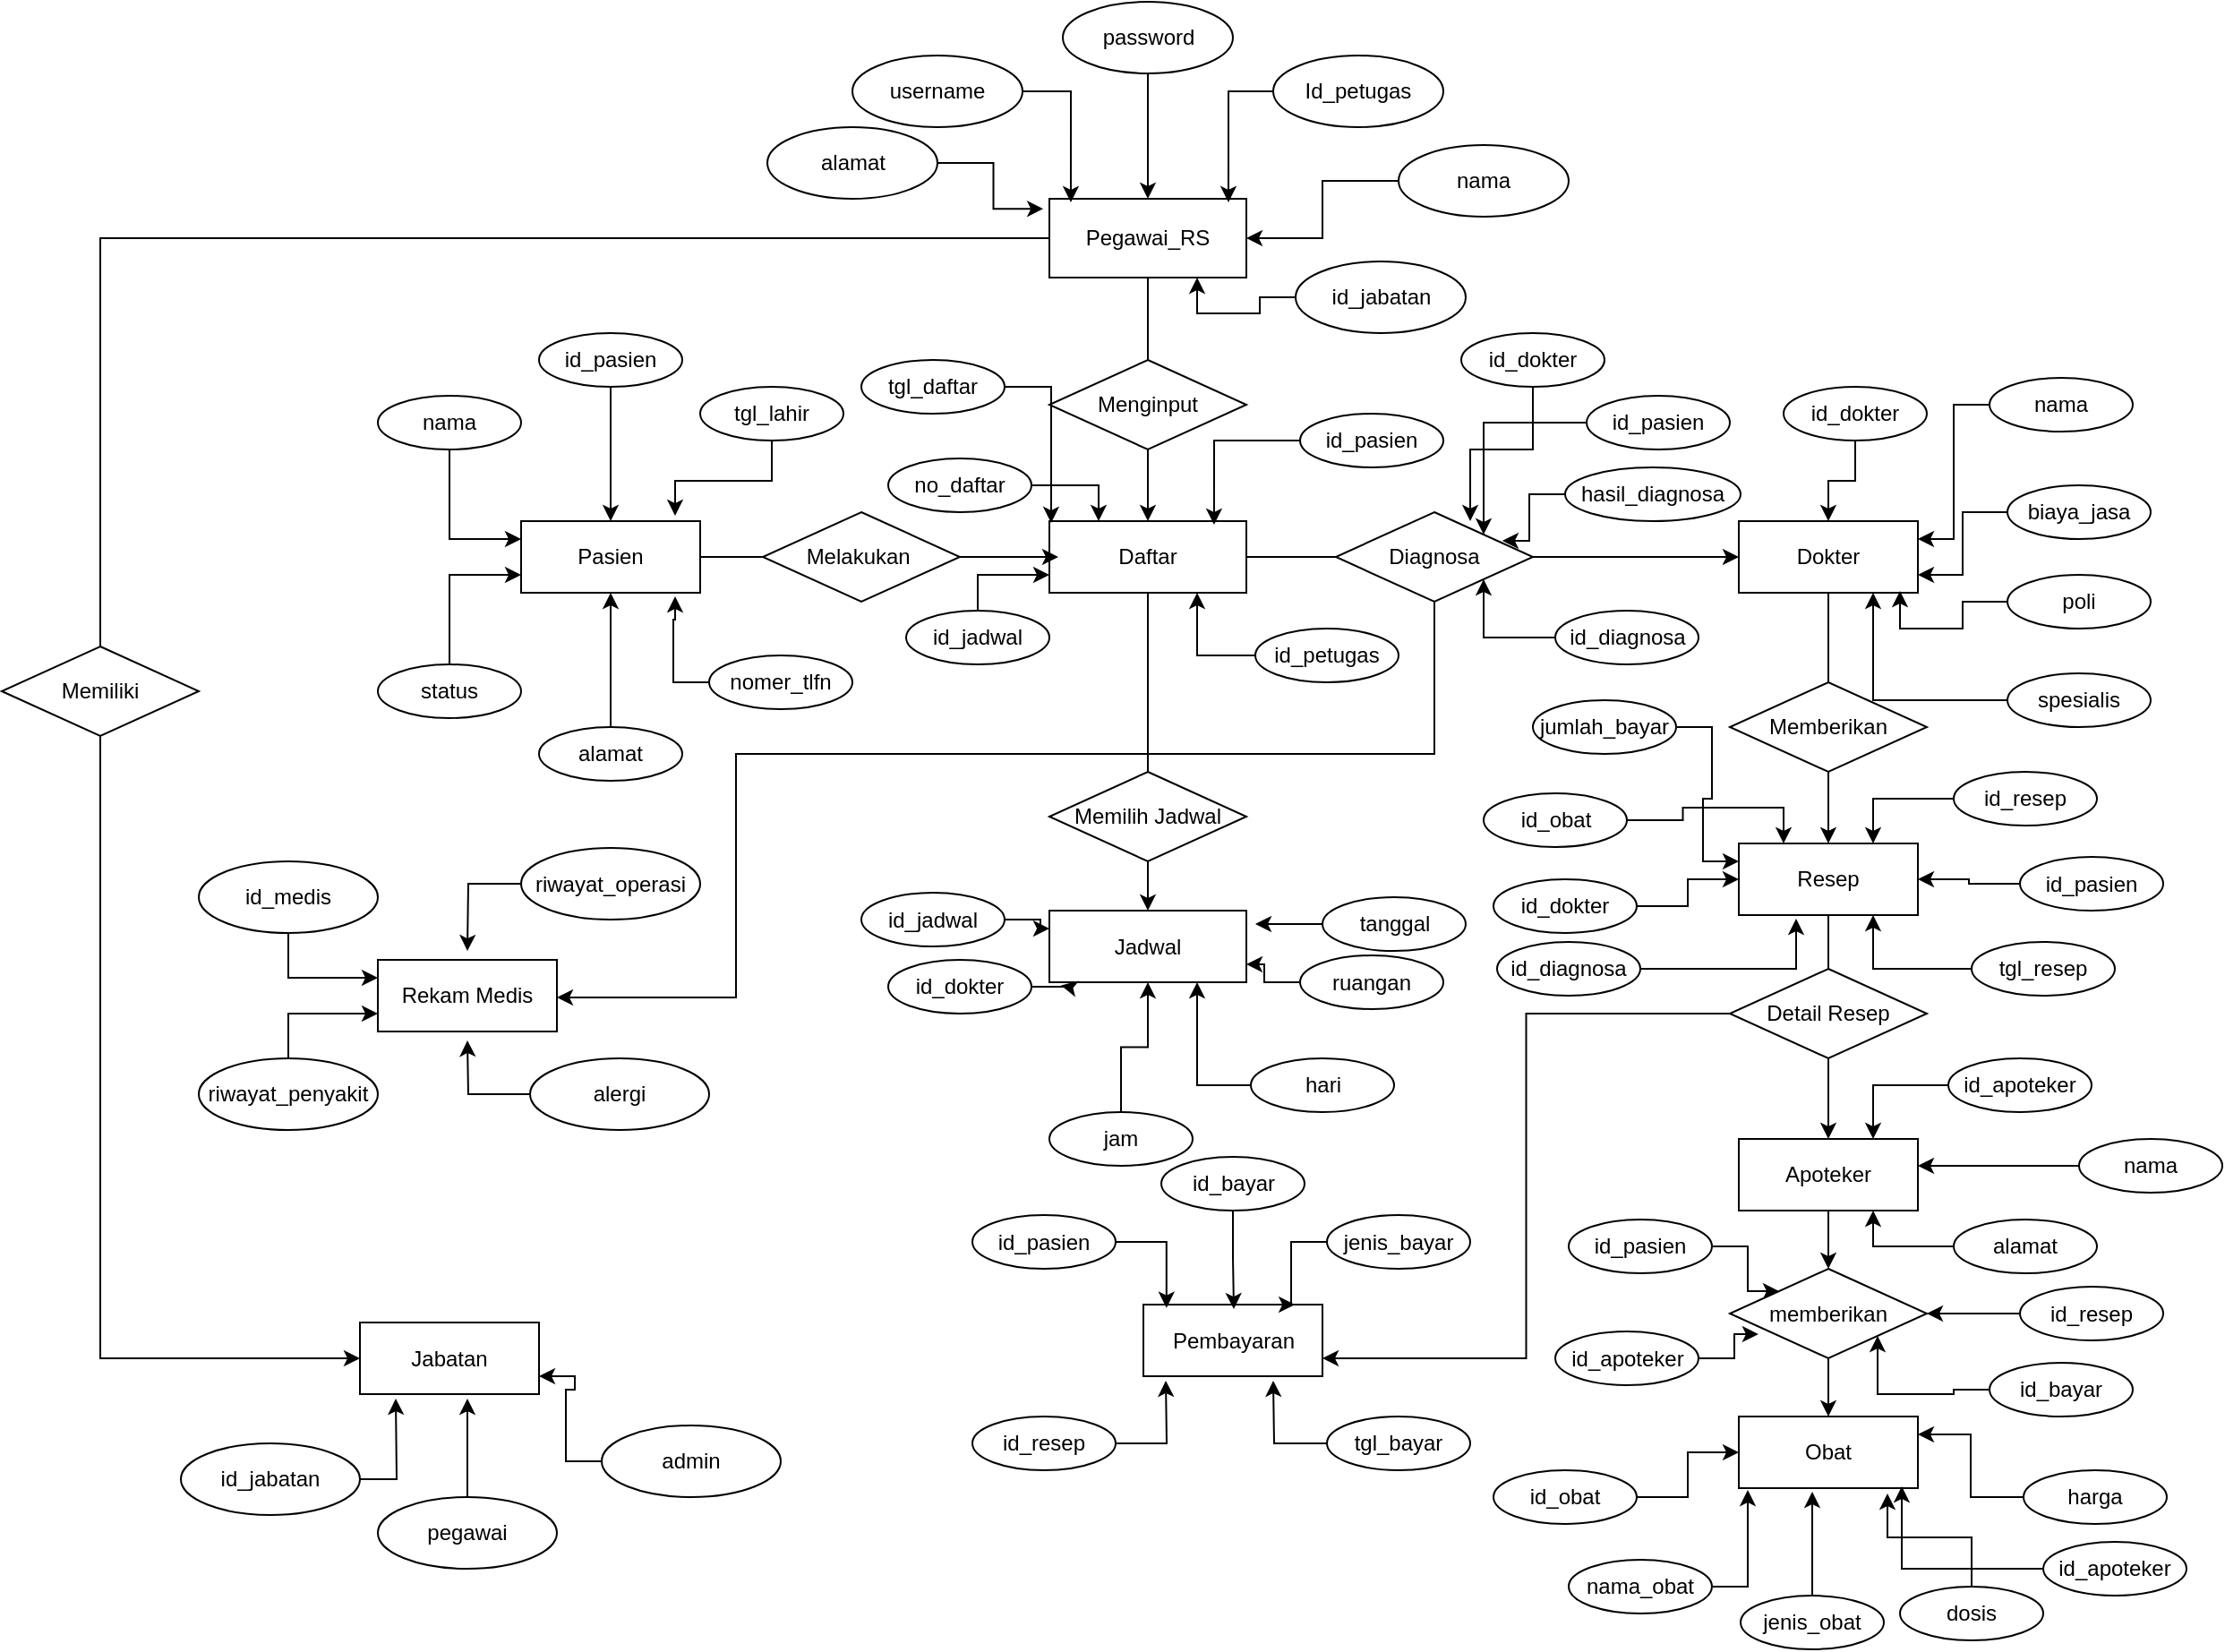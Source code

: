 <mxfile version="12.1.3" type="device" pages="1"><diagram id="77SEKwnat7YMh_kWhcQ_" name="Page-1"><mxGraphModel dx="1446" dy="417" grid="1" gridSize="10" guides="1" tooltips="1" connect="1" arrows="1" fold="1" page="1" pageScale="1" pageWidth="827" pageHeight="1169" math="0" shadow="0"><root><mxCell id="0"/><mxCell id="1" parent="0"/><mxCell id="o0dtCcAaZa8uvmBApKop-17" style="edgeStyle=orthogonalEdgeStyle;rounded=0;orthogonalLoop=1;jettySize=auto;html=1;" parent="1" source="o0dtCcAaZa8uvmBApKop-1" target="o0dtCcAaZa8uvmBApKop-11" edge="1"><mxGeometry relative="1" as="geometry"/></mxCell><mxCell id="o0dtCcAaZa8uvmBApKop-21" style="edgeStyle=orthogonalEdgeStyle;rounded=0;orthogonalLoop=1;jettySize=auto;html=1;" parent="1" source="o0dtCcAaZa8uvmBApKop-1" target="o0dtCcAaZa8uvmBApKop-19" edge="1"><mxGeometry relative="1" as="geometry"/></mxCell><mxCell id="o0dtCcAaZa8uvmBApKop-1" value="Daftar" style="rounded=0;whiteSpace=wrap;html=1;" parent="1" vertex="1"><mxGeometry x="325" y="390" width="110" height="40" as="geometry"/></mxCell><mxCell id="o0dtCcAaZa8uvmBApKop-10" style="edgeStyle=orthogonalEdgeStyle;rounded=0;orthogonalLoop=1;jettySize=auto;html=1;entryX=0.5;entryY=0;entryDx=0;entryDy=0;" parent="1" source="o0dtCcAaZa8uvmBApKop-2" target="o0dtCcAaZa8uvmBApKop-1" edge="1"><mxGeometry relative="1" as="geometry"/></mxCell><mxCell id="o0dtCcAaZa8uvmBApKop-2" value="Pegawai_RS" style="rounded=0;whiteSpace=wrap;html=1;" parent="1" vertex="1"><mxGeometry x="325" y="210" width="110" height="44" as="geometry"/></mxCell><mxCell id="o0dtCcAaZa8uvmBApKop-8" value="" style="edgeStyle=orthogonalEdgeStyle;rounded=0;orthogonalLoop=1;jettySize=auto;html=1;" parent="1" source="o0dtCcAaZa8uvmBApKop-3" edge="1"><mxGeometry relative="1" as="geometry"><mxPoint x="330" y="410" as="targetPoint"/></mxGeometry></mxCell><mxCell id="o0dtCcAaZa8uvmBApKop-3" value="Pasien" style="rounded=0;whiteSpace=wrap;html=1;" parent="1" vertex="1"><mxGeometry x="30" y="390" width="100" height="40" as="geometry"/></mxCell><mxCell id="o0dtCcAaZa8uvmBApKop-4" value="Melakukan&amp;nbsp;" style="rhombus;whiteSpace=wrap;html=1;" parent="1" vertex="1"><mxGeometry x="165" y="385" width="110" height="50" as="geometry"/></mxCell><mxCell id="o0dtCcAaZa8uvmBApKop-5" value="Menginput" style="rhombus;whiteSpace=wrap;html=1;" parent="1" vertex="1"><mxGeometry x="325" y="300" width="110" height="50" as="geometry"/></mxCell><mxCell id="o0dtCcAaZa8uvmBApKop-11" value="Jadwal&lt;span style=&quot;font-family: &amp;#34;helvetica&amp;#34; , &amp;#34;arial&amp;#34; , sans-serif ; font-size: 0px ; white-space: nowrap&quot;&gt;%3CmxGraphModel%3E%3Croot%3E%3CmxCell%20id%3D%220%22%2F%3E%3CmxCell%20id%3D%221%22%20parent%3D%220%22%2F%3E%3CmxCell%20id%3D%222%22%20value%3D%22%22%20style%3D%22rhombus%3BwhiteSpace%3Dwrap%3Bhtml%3D1%3B%22%20vertex%3D%221%22%20parent%3D%221%22%3E%3CmxGeometry%20x%3D%22165%22%20y%3D%22385%22%20width%3D%22110%22%20height%3D%2250%22%20as%3D%22geometry%22%2F%3E%3C%2FmxCell%3E%3C%2Froot%3E%3C%2FmxGraphModel%3E&lt;/span&gt;" style="rounded=0;whiteSpace=wrap;html=1;" parent="1" vertex="1"><mxGeometry x="325" y="607.5" width="110" height="40" as="geometry"/></mxCell><mxCell id="o0dtCcAaZa8uvmBApKop-13" value="Memilih Jadwal" style="rhombus;whiteSpace=wrap;html=1;" parent="1" vertex="1"><mxGeometry x="325" y="530" width="110" height="50" as="geometry"/></mxCell><mxCell id="o0dtCcAaZa8uvmBApKop-169" style="edgeStyle=orthogonalEdgeStyle;rounded=0;orthogonalLoop=1;jettySize=auto;html=1;" parent="1" source="o0dtCcAaZa8uvmBApKop-18" edge="1"><mxGeometry relative="1" as="geometry"><mxPoint x="50" y="656" as="targetPoint"/><Array as="points"><mxPoint x="540" y="520"/><mxPoint x="150" y="520"/></Array></mxGeometry></mxCell><mxCell id="o0dtCcAaZa8uvmBApKop-18" value="Diagnosa" style="rhombus;whiteSpace=wrap;html=1;" parent="1" vertex="1"><mxGeometry x="485" y="385" width="110" height="50" as="geometry"/></mxCell><mxCell id="o0dtCcAaZa8uvmBApKop-25" style="edgeStyle=orthogonalEdgeStyle;rounded=0;orthogonalLoop=1;jettySize=auto;html=1;entryX=0.5;entryY=0;entryDx=0;entryDy=0;" parent="1" source="o0dtCcAaZa8uvmBApKop-19" target="o0dtCcAaZa8uvmBApKop-23" edge="1"><mxGeometry relative="1" as="geometry"/></mxCell><mxCell id="o0dtCcAaZa8uvmBApKop-19" value="Dokter" style="rounded=0;whiteSpace=wrap;html=1;" parent="1" vertex="1"><mxGeometry x="710" y="390" width="100" height="40" as="geometry"/></mxCell><mxCell id="o0dtCcAaZa8uvmBApKop-28" style="edgeStyle=orthogonalEdgeStyle;rounded=0;orthogonalLoop=1;jettySize=auto;html=1;" parent="1" source="o0dtCcAaZa8uvmBApKop-23" target="o0dtCcAaZa8uvmBApKop-27" edge="1"><mxGeometry relative="1" as="geometry"/></mxCell><mxCell id="o0dtCcAaZa8uvmBApKop-23" value="Resep" style="rounded=0;whiteSpace=wrap;html=1;" parent="1" vertex="1"><mxGeometry x="710" y="570" width="100" height="40" as="geometry"/></mxCell><mxCell id="o0dtCcAaZa8uvmBApKop-24" value="Memberikan" style="rhombus;whiteSpace=wrap;html=1;" parent="1" vertex="1"><mxGeometry x="705" y="480" width="110" height="50" as="geometry"/></mxCell><mxCell id="o0dtCcAaZa8uvmBApKop-30" style="edgeStyle=orthogonalEdgeStyle;rounded=0;orthogonalLoop=1;jettySize=auto;html=1;entryX=1;entryY=0.75;entryDx=0;entryDy=0;" parent="1" source="o0dtCcAaZa8uvmBApKop-26" target="o0dtCcAaZa8uvmBApKop-29" edge="1"><mxGeometry relative="1" as="geometry"/></mxCell><mxCell id="o0dtCcAaZa8uvmBApKop-26" value="Detail Resep" style="rhombus;whiteSpace=wrap;html=1;" parent="1" vertex="1"><mxGeometry x="705" y="640" width="110" height="50" as="geometry"/></mxCell><mxCell id="o0dtCcAaZa8uvmBApKop-33" style="edgeStyle=orthogonalEdgeStyle;rounded=0;orthogonalLoop=1;jettySize=auto;html=1;" parent="1" source="o0dtCcAaZa8uvmBApKop-32" target="o0dtCcAaZa8uvmBApKop-31" edge="1"><mxGeometry relative="1" as="geometry"/></mxCell><mxCell id="o0dtCcAaZa8uvmBApKop-27" value="Apoteker" style="rounded=0;whiteSpace=wrap;html=1;" parent="1" vertex="1"><mxGeometry x="710" y="735" width="100" height="40" as="geometry"/></mxCell><mxCell id="o0dtCcAaZa8uvmBApKop-29" value="Pembayaran" style="rounded=0;whiteSpace=wrap;html=1;" parent="1" vertex="1"><mxGeometry x="377.5" y="827.5" width="100" height="40" as="geometry"/></mxCell><mxCell id="o0dtCcAaZa8uvmBApKop-31" value="Obat" style="rounded=0;whiteSpace=wrap;html=1;" parent="1" vertex="1"><mxGeometry x="710" y="890" width="100" height="40" as="geometry"/></mxCell><mxCell id="o0dtCcAaZa8uvmBApKop-43" style="edgeStyle=orthogonalEdgeStyle;rounded=0;orthogonalLoop=1;jettySize=auto;html=1;entryX=0.109;entryY=0.045;entryDx=0;entryDy=0;entryPerimeter=0;" parent="1" source="o0dtCcAaZa8uvmBApKop-34" target="o0dtCcAaZa8uvmBApKop-2" edge="1"><mxGeometry relative="1" as="geometry"/></mxCell><mxCell id="o0dtCcAaZa8uvmBApKop-34" value="username" style="ellipse;whiteSpace=wrap;html=1;" parent="1" vertex="1"><mxGeometry x="215" y="130" width="95" height="40" as="geometry"/></mxCell><mxCell id="o0dtCcAaZa8uvmBApKop-39" style="edgeStyle=orthogonalEdgeStyle;rounded=0;orthogonalLoop=1;jettySize=auto;html=1;" parent="1" source="o0dtCcAaZa8uvmBApKop-35" target="o0dtCcAaZa8uvmBApKop-2" edge="1"><mxGeometry relative="1" as="geometry"/></mxCell><mxCell id="o0dtCcAaZa8uvmBApKop-35" value="password" style="ellipse;whiteSpace=wrap;html=1;" parent="1" vertex="1"><mxGeometry x="332.5" y="100" width="95" height="40" as="geometry"/></mxCell><mxCell id="o0dtCcAaZa8uvmBApKop-41" style="edgeStyle=orthogonalEdgeStyle;rounded=0;orthogonalLoop=1;jettySize=auto;html=1;entryX=0.909;entryY=0.045;entryDx=0;entryDy=0;entryPerimeter=0;" parent="1" source="o0dtCcAaZa8uvmBApKop-36" target="o0dtCcAaZa8uvmBApKop-2" edge="1"><mxGeometry relative="1" as="geometry"/></mxCell><mxCell id="o0dtCcAaZa8uvmBApKop-36" value="Id_petugas" style="ellipse;whiteSpace=wrap;html=1;" parent="1" vertex="1"><mxGeometry x="450" y="130" width="95" height="40" as="geometry"/></mxCell><mxCell id="o0dtCcAaZa8uvmBApKop-42" style="edgeStyle=orthogonalEdgeStyle;rounded=0;orthogonalLoop=1;jettySize=auto;html=1;entryX=1;entryY=0.5;entryDx=0;entryDy=0;" parent="1" source="o0dtCcAaZa8uvmBApKop-37" target="o0dtCcAaZa8uvmBApKop-2" edge="1"><mxGeometry relative="1" as="geometry"/></mxCell><mxCell id="o0dtCcAaZa8uvmBApKop-37" value="nama&lt;span style=&quot;font-family: &amp;#34;helvetica&amp;#34; , &amp;#34;arial&amp;#34; , sans-serif ; font-size: 0px ; white-space: nowrap&quot;&gt;%3CmxGraphModel%3E%3Croot%3E%3CmxCell%20id%3D%220%22%2F%3E%3CmxCell%20id%3D%221%22%20parent%3D%220%22%2F%3E%3CmxCell%20id%3D%222%22%20value%3D%22%22%20style%3D%22ellipse%3BwhiteSpace%3Dwrap%3Bhtml%3D1%3B%22%20vertex%3D%221%22%20parent%3D%221%22%3E%3CmxGeometry%20x%3D%22215%22%20y%3D%22130%22%20width%3D%2295%22%20height%3D%2240%22%20as%3D%22geometry%22%2F%3E%3C%2FmxCell%3E%3C%2Froot%3E%3C%2FmxGraphModel%3E&lt;/span&gt;" style="ellipse;whiteSpace=wrap;html=1;" parent="1" vertex="1"><mxGeometry x="520" y="180" width="95" height="40" as="geometry"/></mxCell><mxCell id="o0dtCcAaZa8uvmBApKop-44" style="edgeStyle=orthogonalEdgeStyle;rounded=0;orthogonalLoop=1;jettySize=auto;html=1;entryX=-0.031;entryY=0.127;entryDx=0;entryDy=0;entryPerimeter=0;" parent="1" source="o0dtCcAaZa8uvmBApKop-38" target="o0dtCcAaZa8uvmBApKop-2" edge="1"><mxGeometry relative="1" as="geometry"/></mxCell><mxCell id="o0dtCcAaZa8uvmBApKop-38" value="alamat" style="ellipse;whiteSpace=wrap;html=1;" parent="1" vertex="1"><mxGeometry x="167.5" y="170" width="95" height="40" as="geometry"/></mxCell><mxCell id="o0dtCcAaZa8uvmBApKop-53" style="edgeStyle=orthogonalEdgeStyle;rounded=0;orthogonalLoop=1;jettySize=auto;html=1;entryX=0.009;entryY=0.025;entryDx=0;entryDy=0;entryPerimeter=0;" parent="1" source="o0dtCcAaZa8uvmBApKop-45" target="o0dtCcAaZa8uvmBApKop-1" edge="1"><mxGeometry relative="1" as="geometry"/></mxCell><mxCell id="o0dtCcAaZa8uvmBApKop-45" value="tgl_daftar" style="ellipse;whiteSpace=wrap;html=1;" parent="1" vertex="1"><mxGeometry x="220" y="300" width="80" height="30" as="geometry"/></mxCell><mxCell id="o0dtCcAaZa8uvmBApKop-54" style="edgeStyle=orthogonalEdgeStyle;rounded=0;orthogonalLoop=1;jettySize=auto;html=1;entryX=0.25;entryY=0;entryDx=0;entryDy=0;" parent="1" source="o0dtCcAaZa8uvmBApKop-47" target="o0dtCcAaZa8uvmBApKop-1" edge="1"><mxGeometry relative="1" as="geometry"/></mxCell><mxCell id="o0dtCcAaZa8uvmBApKop-47" value="no_daftar" style="ellipse;whiteSpace=wrap;html=1;" parent="1" vertex="1"><mxGeometry x="235" y="355" width="80" height="30" as="geometry"/></mxCell><mxCell id="o0dtCcAaZa8uvmBApKop-56" style="edgeStyle=orthogonalEdgeStyle;rounded=0;orthogonalLoop=1;jettySize=auto;html=1;entryX=0;entryY=0.75;entryDx=0;entryDy=0;" parent="1" source="o0dtCcAaZa8uvmBApKop-48" target="o0dtCcAaZa8uvmBApKop-1" edge="1"><mxGeometry relative="1" as="geometry"/></mxCell><mxCell id="o0dtCcAaZa8uvmBApKop-48" value="id_jadwal" style="ellipse;whiteSpace=wrap;html=1;" parent="1" vertex="1"><mxGeometry x="245" y="440" width="80" height="30" as="geometry"/></mxCell><mxCell id="o0dtCcAaZa8uvmBApKop-58" style="edgeStyle=orthogonalEdgeStyle;rounded=0;orthogonalLoop=1;jettySize=auto;html=1;entryX=0.75;entryY=1;entryDx=0;entryDy=0;" parent="1" source="o0dtCcAaZa8uvmBApKop-50" target="o0dtCcAaZa8uvmBApKop-1" edge="1"><mxGeometry relative="1" as="geometry"/></mxCell><mxCell id="o0dtCcAaZa8uvmBApKop-50" value="id_petugas" style="ellipse;whiteSpace=wrap;html=1;" parent="1" vertex="1"><mxGeometry x="440" y="450" width="80" height="30" as="geometry"/></mxCell><mxCell id="o0dtCcAaZa8uvmBApKop-59" style="edgeStyle=orthogonalEdgeStyle;rounded=0;orthogonalLoop=1;jettySize=auto;html=1;entryX=0.836;entryY=0.05;entryDx=0;entryDy=0;entryPerimeter=0;" parent="1" source="o0dtCcAaZa8uvmBApKop-51" target="o0dtCcAaZa8uvmBApKop-1" edge="1"><mxGeometry relative="1" as="geometry"/></mxCell><mxCell id="o0dtCcAaZa8uvmBApKop-51" value="id_pasien" style="ellipse;whiteSpace=wrap;html=1;" parent="1" vertex="1"><mxGeometry x="465" y="330" width="80" height="30" as="geometry"/></mxCell><mxCell id="o0dtCcAaZa8uvmBApKop-66" style="edgeStyle=orthogonalEdgeStyle;rounded=0;orthogonalLoop=1;jettySize=auto;html=1;entryX=0;entryY=0.25;entryDx=0;entryDy=0;" parent="1" source="o0dtCcAaZa8uvmBApKop-60" target="o0dtCcAaZa8uvmBApKop-3" edge="1"><mxGeometry relative="1" as="geometry"/></mxCell><mxCell id="o0dtCcAaZa8uvmBApKop-60" value="nama" style="ellipse;whiteSpace=wrap;html=1;" parent="1" vertex="1"><mxGeometry x="-50" y="320" width="80" height="30" as="geometry"/></mxCell><mxCell id="o0dtCcAaZa8uvmBApKop-68" style="edgeStyle=orthogonalEdgeStyle;rounded=0;orthogonalLoop=1;jettySize=auto;html=1;entryX=0.5;entryY=0;entryDx=0;entryDy=0;" parent="1" source="o0dtCcAaZa8uvmBApKop-61" target="o0dtCcAaZa8uvmBApKop-3" edge="1"><mxGeometry relative="1" as="geometry"/></mxCell><mxCell id="o0dtCcAaZa8uvmBApKop-61" value="id_pasien" style="ellipse;whiteSpace=wrap;html=1;" parent="1" vertex="1"><mxGeometry x="40" y="285" width="80" height="30" as="geometry"/></mxCell><mxCell id="o0dtCcAaZa8uvmBApKop-72" style="edgeStyle=orthogonalEdgeStyle;rounded=0;orthogonalLoop=1;jettySize=auto;html=1;entryX=0.86;entryY=-0.075;entryDx=0;entryDy=0;entryPerimeter=0;" parent="1" source="o0dtCcAaZa8uvmBApKop-62" target="o0dtCcAaZa8uvmBApKop-3" edge="1"><mxGeometry relative="1" as="geometry"/></mxCell><mxCell id="o0dtCcAaZa8uvmBApKop-62" value="tgl_lahir" style="ellipse;whiteSpace=wrap;html=1;" parent="1" vertex="1"><mxGeometry x="130" y="315" width="80" height="30" as="geometry"/></mxCell><mxCell id="o0dtCcAaZa8uvmBApKop-67" style="edgeStyle=orthogonalEdgeStyle;rounded=0;orthogonalLoop=1;jettySize=auto;html=1;entryX=0;entryY=0.75;entryDx=0;entryDy=0;" parent="1" source="o0dtCcAaZa8uvmBApKop-63" target="o0dtCcAaZa8uvmBApKop-3" edge="1"><mxGeometry relative="1" as="geometry"/></mxCell><mxCell id="o0dtCcAaZa8uvmBApKop-63" value="status" style="ellipse;whiteSpace=wrap;html=1;" parent="1" vertex="1"><mxGeometry x="-50" y="470" width="80" height="30" as="geometry"/></mxCell><mxCell id="o0dtCcAaZa8uvmBApKop-73" style="edgeStyle=orthogonalEdgeStyle;rounded=0;orthogonalLoop=1;jettySize=auto;html=1;entryX=0.5;entryY=1;entryDx=0;entryDy=0;" parent="1" source="o0dtCcAaZa8uvmBApKop-64" target="o0dtCcAaZa8uvmBApKop-3" edge="1"><mxGeometry relative="1" as="geometry"/></mxCell><mxCell id="o0dtCcAaZa8uvmBApKop-64" value="alamat" style="ellipse;whiteSpace=wrap;html=1;" parent="1" vertex="1"><mxGeometry x="40" y="505" width="80" height="30" as="geometry"/></mxCell><mxCell id="o0dtCcAaZa8uvmBApKop-70" style="edgeStyle=orthogonalEdgeStyle;rounded=0;orthogonalLoop=1;jettySize=auto;html=1;entryX=0.86;entryY=1.05;entryDx=0;entryDy=0;entryPerimeter=0;" parent="1" source="o0dtCcAaZa8uvmBApKop-65" target="o0dtCcAaZa8uvmBApKop-3" edge="1"><mxGeometry relative="1" as="geometry"/></mxCell><mxCell id="o0dtCcAaZa8uvmBApKop-65" value="nomer_tlfn" style="ellipse;whiteSpace=wrap;html=1;" parent="1" vertex="1"><mxGeometry x="135" y="465" width="80" height="30" as="geometry"/></mxCell><mxCell id="o0dtCcAaZa8uvmBApKop-32" value="memberikan" style="rhombus;whiteSpace=wrap;html=1;" parent="1" vertex="1"><mxGeometry x="705" y="807.5" width="110" height="50" as="geometry"/></mxCell><mxCell id="o0dtCcAaZa8uvmBApKop-76" style="edgeStyle=orthogonalEdgeStyle;rounded=0;orthogonalLoop=1;jettySize=auto;html=1;" parent="1" source="o0dtCcAaZa8uvmBApKop-27" target="o0dtCcAaZa8uvmBApKop-32" edge="1"><mxGeometry relative="1" as="geometry"><mxPoint x="760" y="775" as="sourcePoint"/><mxPoint x="760" y="890" as="targetPoint"/></mxGeometry></mxCell><mxCell id="o0dtCcAaZa8uvmBApKop-81" style="edgeStyle=orthogonalEdgeStyle;rounded=0;orthogonalLoop=1;jettySize=auto;html=1;entryX=0.682;entryY=0.1;entryDx=0;entryDy=0;entryPerimeter=0;" parent="1" source="o0dtCcAaZa8uvmBApKop-78" target="o0dtCcAaZa8uvmBApKop-18" edge="1"><mxGeometry relative="1" as="geometry"/></mxCell><mxCell id="o0dtCcAaZa8uvmBApKop-78" value="id_dokter" style="ellipse;whiteSpace=wrap;html=1;" parent="1" vertex="1"><mxGeometry x="555" y="285" width="80" height="30" as="geometry"/></mxCell><mxCell id="o0dtCcAaZa8uvmBApKop-82" style="edgeStyle=orthogonalEdgeStyle;rounded=0;orthogonalLoop=1;jettySize=auto;html=1;entryX=1;entryY=0;entryDx=0;entryDy=0;" parent="1" source="o0dtCcAaZa8uvmBApKop-79" target="o0dtCcAaZa8uvmBApKop-18" edge="1"><mxGeometry relative="1" as="geometry"/></mxCell><mxCell id="o0dtCcAaZa8uvmBApKop-79" value="id_pasien" style="ellipse;whiteSpace=wrap;html=1;" parent="1" vertex="1"><mxGeometry x="625" y="320" width="80" height="30" as="geometry"/></mxCell><mxCell id="o0dtCcAaZa8uvmBApKop-83" style="edgeStyle=orthogonalEdgeStyle;rounded=0;orthogonalLoop=1;jettySize=auto;html=1;entryX=0.845;entryY=0.32;entryDx=0;entryDy=0;entryPerimeter=0;" parent="1" source="o0dtCcAaZa8uvmBApKop-80" target="o0dtCcAaZa8uvmBApKop-18" edge="1"><mxGeometry relative="1" as="geometry"/></mxCell><mxCell id="o0dtCcAaZa8uvmBApKop-80" value="hasil_diagnosa" style="ellipse;whiteSpace=wrap;html=1;" parent="1" vertex="1"><mxGeometry x="613" y="360" width="98" height="30" as="geometry"/></mxCell><mxCell id="o0dtCcAaZa8uvmBApKop-89" style="edgeStyle=orthogonalEdgeStyle;rounded=0;orthogonalLoop=1;jettySize=auto;html=1;" parent="1" source="o0dtCcAaZa8uvmBApKop-84" target="o0dtCcAaZa8uvmBApKop-19" edge="1"><mxGeometry relative="1" as="geometry"/></mxCell><mxCell id="o0dtCcAaZa8uvmBApKop-84" value="id_dokter" style="ellipse;whiteSpace=wrap;html=1;" parent="1" vertex="1"><mxGeometry x="735" y="315" width="80" height="30" as="geometry"/></mxCell><mxCell id="o0dtCcAaZa8uvmBApKop-90" style="edgeStyle=orthogonalEdgeStyle;rounded=0;orthogonalLoop=1;jettySize=auto;html=1;entryX=1;entryY=0.25;entryDx=0;entryDy=0;" parent="1" source="o0dtCcAaZa8uvmBApKop-85" target="o0dtCcAaZa8uvmBApKop-19" edge="1"><mxGeometry relative="1" as="geometry"/></mxCell><mxCell id="o0dtCcAaZa8uvmBApKop-85" value="nama" style="ellipse;whiteSpace=wrap;html=1;" parent="1" vertex="1"><mxGeometry x="850" y="310" width="80" height="30" as="geometry"/></mxCell><mxCell id="o0dtCcAaZa8uvmBApKop-92" style="edgeStyle=orthogonalEdgeStyle;rounded=0;orthogonalLoop=1;jettySize=auto;html=1;entryX=0.9;entryY=0.975;entryDx=0;entryDy=0;entryPerimeter=0;" parent="1" source="o0dtCcAaZa8uvmBApKop-86" target="o0dtCcAaZa8uvmBApKop-19" edge="1"><mxGeometry relative="1" as="geometry"/></mxCell><mxCell id="o0dtCcAaZa8uvmBApKop-86" value="poli" style="ellipse;whiteSpace=wrap;html=1;" parent="1" vertex="1"><mxGeometry x="860" y="420" width="80" height="30" as="geometry"/></mxCell><mxCell id="o0dtCcAaZa8uvmBApKop-91" style="edgeStyle=orthogonalEdgeStyle;rounded=0;orthogonalLoop=1;jettySize=auto;html=1;entryX=1;entryY=0.75;entryDx=0;entryDy=0;" parent="1" source="o0dtCcAaZa8uvmBApKop-87" target="o0dtCcAaZa8uvmBApKop-19" edge="1"><mxGeometry relative="1" as="geometry"/></mxCell><mxCell id="o0dtCcAaZa8uvmBApKop-87" value="biaya_jasa" style="ellipse;whiteSpace=wrap;html=1;" parent="1" vertex="1"><mxGeometry x="860" y="370" width="80" height="30" as="geometry"/></mxCell><mxCell id="o0dtCcAaZa8uvmBApKop-95" style="edgeStyle=orthogonalEdgeStyle;rounded=0;orthogonalLoop=1;jettySize=auto;html=1;entryX=0.75;entryY=1;entryDx=0;entryDy=0;" parent="1" source="o0dtCcAaZa8uvmBApKop-88" target="o0dtCcAaZa8uvmBApKop-19" edge="1"><mxGeometry relative="1" as="geometry"/></mxCell><mxCell id="o0dtCcAaZa8uvmBApKop-88" value="spesialis" style="ellipse;whiteSpace=wrap;html=1;" parent="1" vertex="1"><mxGeometry x="860" y="475" width="80" height="30" as="geometry"/></mxCell><mxCell id="o0dtCcAaZa8uvmBApKop-102" style="edgeStyle=orthogonalEdgeStyle;rounded=0;orthogonalLoop=1;jettySize=auto;html=1;entryX=0.75;entryY=0;entryDx=0;entryDy=0;" parent="1" source="o0dtCcAaZa8uvmBApKop-96" target="o0dtCcAaZa8uvmBApKop-23" edge="1"><mxGeometry relative="1" as="geometry"/></mxCell><mxCell id="o0dtCcAaZa8uvmBApKop-96" value="id_resep" style="ellipse;whiteSpace=wrap;html=1;" parent="1" vertex="1"><mxGeometry x="830" y="530" width="80" height="30" as="geometry"/></mxCell><mxCell id="o0dtCcAaZa8uvmBApKop-100" style="edgeStyle=orthogonalEdgeStyle;rounded=0;orthogonalLoop=1;jettySize=auto;html=1;" parent="1" source="o0dtCcAaZa8uvmBApKop-97" target="o0dtCcAaZa8uvmBApKop-23" edge="1"><mxGeometry relative="1" as="geometry"/></mxCell><mxCell id="o0dtCcAaZa8uvmBApKop-97" value="id_pasien" style="ellipse;whiteSpace=wrap;html=1;" parent="1" vertex="1"><mxGeometry x="867" y="577.5" width="80" height="30" as="geometry"/></mxCell><mxCell id="o0dtCcAaZa8uvmBApKop-101" style="edgeStyle=orthogonalEdgeStyle;rounded=0;orthogonalLoop=1;jettySize=auto;html=1;entryX=0.75;entryY=1;entryDx=0;entryDy=0;" parent="1" source="o0dtCcAaZa8uvmBApKop-98" target="o0dtCcAaZa8uvmBApKop-23" edge="1"><mxGeometry relative="1" as="geometry"/></mxCell><mxCell id="o0dtCcAaZa8uvmBApKop-98" value="tgl_resep" style="ellipse;whiteSpace=wrap;html=1;" parent="1" vertex="1"><mxGeometry x="840" y="625" width="80" height="30" as="geometry"/></mxCell><mxCell id="o0dtCcAaZa8uvmBApKop-106" style="edgeStyle=orthogonalEdgeStyle;rounded=0;orthogonalLoop=1;jettySize=auto;html=1;entryX=0;entryY=0.25;entryDx=0;entryDy=0;" parent="1" source="o0dtCcAaZa8uvmBApKop-103" target="o0dtCcAaZa8uvmBApKop-23" edge="1"><mxGeometry relative="1" as="geometry"/></mxCell><mxCell id="o0dtCcAaZa8uvmBApKop-103" value="jumlah_bayar" style="ellipse;whiteSpace=wrap;html=1;" parent="1" vertex="1"><mxGeometry x="595" y="490" width="80" height="30" as="geometry"/></mxCell><mxCell id="o0dtCcAaZa8uvmBApKop-107" style="edgeStyle=orthogonalEdgeStyle;rounded=0;orthogonalLoop=1;jettySize=auto;html=1;entryX=0.25;entryY=0;entryDx=0;entryDy=0;" parent="1" source="o0dtCcAaZa8uvmBApKop-104" target="o0dtCcAaZa8uvmBApKop-23" edge="1"><mxGeometry relative="1" as="geometry"/></mxCell><mxCell id="o0dtCcAaZa8uvmBApKop-104" value="id_obat" style="ellipse;whiteSpace=wrap;html=1;" parent="1" vertex="1"><mxGeometry x="567.5" y="542" width="80" height="30" as="geometry"/></mxCell><mxCell id="o0dtCcAaZa8uvmBApKop-109" style="edgeStyle=orthogonalEdgeStyle;rounded=0;orthogonalLoop=1;jettySize=auto;html=1;entryX=0;entryY=0.5;entryDx=0;entryDy=0;" parent="1" source="o0dtCcAaZa8uvmBApKop-108" target="o0dtCcAaZa8uvmBApKop-23" edge="1"><mxGeometry relative="1" as="geometry"/></mxCell><mxCell id="o0dtCcAaZa8uvmBApKop-108" value="id_dokter" style="ellipse;whiteSpace=wrap;html=1;" parent="1" vertex="1"><mxGeometry x="573" y="590" width="80" height="30" as="geometry"/></mxCell><mxCell id="o0dtCcAaZa8uvmBApKop-114" style="edgeStyle=orthogonalEdgeStyle;rounded=0;orthogonalLoop=1;jettySize=auto;html=1;entryX=0.75;entryY=0;entryDx=0;entryDy=0;" parent="1" source="o0dtCcAaZa8uvmBApKop-110" target="o0dtCcAaZa8uvmBApKop-27" edge="1"><mxGeometry relative="1" as="geometry"/></mxCell><mxCell id="o0dtCcAaZa8uvmBApKop-110" value="id_apoteker" style="ellipse;whiteSpace=wrap;html=1;" parent="1" vertex="1"><mxGeometry x="827" y="690" width="80" height="30" as="geometry"/></mxCell><mxCell id="o0dtCcAaZa8uvmBApKop-115" style="edgeStyle=orthogonalEdgeStyle;rounded=0;orthogonalLoop=1;jettySize=auto;html=1;" parent="1" source="o0dtCcAaZa8uvmBApKop-111" edge="1"><mxGeometry relative="1" as="geometry"><mxPoint x="810" y="750" as="targetPoint"/></mxGeometry></mxCell><mxCell id="o0dtCcAaZa8uvmBApKop-111" value="nama" style="ellipse;whiteSpace=wrap;html=1;" parent="1" vertex="1"><mxGeometry x="900" y="735" width="80" height="30" as="geometry"/></mxCell><mxCell id="o0dtCcAaZa8uvmBApKop-116" style="edgeStyle=orthogonalEdgeStyle;rounded=0;orthogonalLoop=1;jettySize=auto;html=1;entryX=0.75;entryY=1;entryDx=0;entryDy=0;" parent="1" source="o0dtCcAaZa8uvmBApKop-112" target="o0dtCcAaZa8uvmBApKop-27" edge="1"><mxGeometry relative="1" as="geometry"/></mxCell><mxCell id="o0dtCcAaZa8uvmBApKop-112" value="alamat" style="ellipse;whiteSpace=wrap;html=1;" parent="1" vertex="1"><mxGeometry x="830" y="780" width="80" height="30" as="geometry"/></mxCell><mxCell id="o0dtCcAaZa8uvmBApKop-128" style="edgeStyle=orthogonalEdgeStyle;rounded=0;orthogonalLoop=1;jettySize=auto;html=1;entryX=0;entryY=0.5;entryDx=0;entryDy=0;" parent="1" source="o0dtCcAaZa8uvmBApKop-120" target="o0dtCcAaZa8uvmBApKop-31" edge="1"><mxGeometry relative="1" as="geometry"/></mxCell><mxCell id="o0dtCcAaZa8uvmBApKop-120" value="id_obat" style="ellipse;whiteSpace=wrap;html=1;" parent="1" vertex="1"><mxGeometry x="573" y="920" width="80" height="30" as="geometry"/></mxCell><mxCell id="o0dtCcAaZa8uvmBApKop-129" style="edgeStyle=orthogonalEdgeStyle;rounded=0;orthogonalLoop=1;jettySize=auto;html=1;entryX=0.05;entryY=1.025;entryDx=0;entryDy=0;entryPerimeter=0;" parent="1" source="o0dtCcAaZa8uvmBApKop-121" target="o0dtCcAaZa8uvmBApKop-31" edge="1"><mxGeometry relative="1" as="geometry"/></mxCell><mxCell id="o0dtCcAaZa8uvmBApKop-121" value="nama_obat" style="ellipse;whiteSpace=wrap;html=1;" parent="1" vertex="1"><mxGeometry x="615" y="970" width="80" height="30" as="geometry"/></mxCell><mxCell id="o0dtCcAaZa8uvmBApKop-130" style="edgeStyle=orthogonalEdgeStyle;rounded=0;orthogonalLoop=1;jettySize=auto;html=1;entryX=0.41;entryY=1.05;entryDx=0;entryDy=0;entryPerimeter=0;" parent="1" source="o0dtCcAaZa8uvmBApKop-123" target="o0dtCcAaZa8uvmBApKop-31" edge="1"><mxGeometry relative="1" as="geometry"/></mxCell><mxCell id="o0dtCcAaZa8uvmBApKop-123" value="jenis_obat" style="ellipse;whiteSpace=wrap;html=1;" parent="1" vertex="1"><mxGeometry x="711" y="990" width="80" height="30" as="geometry"/></mxCell><mxCell id="o0dtCcAaZa8uvmBApKop-131" style="edgeStyle=orthogonalEdgeStyle;rounded=0;orthogonalLoop=1;jettySize=auto;html=1;entryX=0.83;entryY=1.075;entryDx=0;entryDy=0;entryPerimeter=0;" parent="1" source="o0dtCcAaZa8uvmBApKop-124" target="o0dtCcAaZa8uvmBApKop-31" edge="1"><mxGeometry relative="1" as="geometry"/></mxCell><mxCell id="o0dtCcAaZa8uvmBApKop-124" value="dosis" style="ellipse;whiteSpace=wrap;html=1;" parent="1" vertex="1"><mxGeometry x="800" y="985" width="80" height="30" as="geometry"/></mxCell><mxCell id="o0dtCcAaZa8uvmBApKop-134" style="edgeStyle=orthogonalEdgeStyle;rounded=0;orthogonalLoop=1;jettySize=auto;html=1;entryX=1;entryY=0.25;entryDx=0;entryDy=0;" parent="1" source="o0dtCcAaZa8uvmBApKop-125" target="o0dtCcAaZa8uvmBApKop-31" edge="1"><mxGeometry relative="1" as="geometry"/></mxCell><mxCell id="o0dtCcAaZa8uvmBApKop-125" value="harga" style="ellipse;whiteSpace=wrap;html=1;" parent="1" vertex="1"><mxGeometry x="869" y="920" width="80" height="30" as="geometry"/></mxCell><mxCell id="o0dtCcAaZa8uvmBApKop-127" style="edgeStyle=orthogonalEdgeStyle;rounded=0;orthogonalLoop=1;jettySize=auto;html=1;entryX=0.145;entryY=0.73;entryDx=0;entryDy=0;entryPerimeter=0;" parent="1" source="o0dtCcAaZa8uvmBApKop-126" target="o0dtCcAaZa8uvmBApKop-32" edge="1"><mxGeometry relative="1" as="geometry"/></mxCell><mxCell id="o0dtCcAaZa8uvmBApKop-126" value="id_apoteker" style="ellipse;whiteSpace=wrap;html=1;" parent="1" vertex="1"><mxGeometry x="607.5" y="842.5" width="80" height="30" as="geometry"/></mxCell><mxCell id="o0dtCcAaZa8uvmBApKop-136" value="" style="edgeStyle=orthogonalEdgeStyle;rounded=0;orthogonalLoop=1;jettySize=auto;html=1;" parent="1" source="o0dtCcAaZa8uvmBApKop-135" target="o0dtCcAaZa8uvmBApKop-32" edge="1"><mxGeometry relative="1" as="geometry"/></mxCell><mxCell id="o0dtCcAaZa8uvmBApKop-135" value="id_resep" style="ellipse;whiteSpace=wrap;html=1;" parent="1" vertex="1"><mxGeometry x="867" y="817.5" width="80" height="30" as="geometry"/></mxCell><mxCell id="o0dtCcAaZa8uvmBApKop-139" style="edgeStyle=orthogonalEdgeStyle;rounded=0;orthogonalLoop=1;jettySize=auto;html=1;entryX=0;entryY=0;entryDx=0;entryDy=0;" parent="1" source="o0dtCcAaZa8uvmBApKop-138" target="o0dtCcAaZa8uvmBApKop-32" edge="1"><mxGeometry relative="1" as="geometry"/></mxCell><mxCell id="o0dtCcAaZa8uvmBApKop-138" value="id_pasien" style="ellipse;whiteSpace=wrap;html=1;" parent="1" vertex="1"><mxGeometry x="615" y="780" width="80" height="30" as="geometry"/></mxCell><mxCell id="o0dtCcAaZa8uvmBApKop-141" style="edgeStyle=orthogonalEdgeStyle;rounded=0;orthogonalLoop=1;jettySize=auto;html=1;entryX=1;entryY=1;entryDx=0;entryDy=0;" parent="1" source="o0dtCcAaZa8uvmBApKop-140" target="o0dtCcAaZa8uvmBApKop-32" edge="1"><mxGeometry relative="1" as="geometry"/></mxCell><mxCell id="o0dtCcAaZa8uvmBApKop-140" value="id_bayar" style="ellipse;whiteSpace=wrap;html=1;" parent="1" vertex="1"><mxGeometry x="850" y="860" width="80" height="30" as="geometry"/></mxCell><mxCell id="o0dtCcAaZa8uvmBApKop-149" style="edgeStyle=orthogonalEdgeStyle;rounded=0;orthogonalLoop=1;jettySize=auto;html=1;entryX=0.129;entryY=0.046;entryDx=0;entryDy=0;entryPerimeter=0;" parent="1" source="o0dtCcAaZa8uvmBApKop-143" target="o0dtCcAaZa8uvmBApKop-29" edge="1"><mxGeometry relative="1" as="geometry"/></mxCell><mxCell id="o0dtCcAaZa8uvmBApKop-143" value="id_pasien" style="ellipse;whiteSpace=wrap;html=1;" parent="1" vertex="1"><mxGeometry x="282" y="777.5" width="80" height="30" as="geometry"/></mxCell><mxCell id="o0dtCcAaZa8uvmBApKop-150" style="edgeStyle=orthogonalEdgeStyle;rounded=0;orthogonalLoop=1;jettySize=auto;html=1;entryX=0.505;entryY=0.063;entryDx=0;entryDy=0;entryPerimeter=0;" parent="1" source="o0dtCcAaZa8uvmBApKop-144" target="o0dtCcAaZa8uvmBApKop-29" edge="1"><mxGeometry relative="1" as="geometry"/></mxCell><mxCell id="o0dtCcAaZa8uvmBApKop-144" value="id_bayar" style="ellipse;whiteSpace=wrap;html=1;" parent="1" vertex="1"><mxGeometry x="387.5" y="745" width="80" height="30" as="geometry"/></mxCell><mxCell id="o0dtCcAaZa8uvmBApKop-151" style="edgeStyle=orthogonalEdgeStyle;rounded=0;orthogonalLoop=1;jettySize=auto;html=1;entryX=0.846;entryY=0.017;entryDx=0;entryDy=0;entryPerimeter=0;" parent="1" source="o0dtCcAaZa8uvmBApKop-145" target="o0dtCcAaZa8uvmBApKop-29" edge="1"><mxGeometry relative="1" as="geometry"/></mxCell><mxCell id="o0dtCcAaZa8uvmBApKop-145" value="jenis_bayar" style="ellipse;whiteSpace=wrap;html=1;" parent="1" vertex="1"><mxGeometry x="480" y="777.5" width="80" height="30" as="geometry"/></mxCell><mxCell id="o0dtCcAaZa8uvmBApKop-152" style="edgeStyle=orthogonalEdgeStyle;rounded=0;orthogonalLoop=1;jettySize=auto;html=1;" parent="1" source="o0dtCcAaZa8uvmBApKop-146" edge="1"><mxGeometry relative="1" as="geometry"><mxPoint x="390" y="870" as="targetPoint"/></mxGeometry></mxCell><mxCell id="o0dtCcAaZa8uvmBApKop-146" value="id_resep" style="ellipse;whiteSpace=wrap;html=1;" parent="1" vertex="1"><mxGeometry x="282" y="890" width="80" height="30" as="geometry"/></mxCell><mxCell id="o0dtCcAaZa8uvmBApKop-154" style="edgeStyle=orthogonalEdgeStyle;rounded=0;orthogonalLoop=1;jettySize=auto;html=1;" parent="1" source="o0dtCcAaZa8uvmBApKop-148" edge="1"><mxGeometry relative="1" as="geometry"><mxPoint x="450" y="870" as="targetPoint"/></mxGeometry></mxCell><mxCell id="o0dtCcAaZa8uvmBApKop-148" value="tgl_bayar" style="ellipse;whiteSpace=wrap;html=1;" parent="1" vertex="1"><mxGeometry x="480" y="890" width="80" height="30" as="geometry"/></mxCell><mxCell id="o0dtCcAaZa8uvmBApKop-168" style="edgeStyle=orthogonalEdgeStyle;rounded=0;orthogonalLoop=1;jettySize=auto;html=1;entryX=0;entryY=0.25;entryDx=0;entryDy=0;" parent="1" source="o0dtCcAaZa8uvmBApKop-156" target="o0dtCcAaZa8uvmBApKop-11" edge="1"><mxGeometry relative="1" as="geometry"/></mxCell><mxCell id="o0dtCcAaZa8uvmBApKop-156" value="id_jadwal" style="ellipse;whiteSpace=wrap;html=1;" parent="1" vertex="1"><mxGeometry x="220" y="597.5" width="80" height="30" as="geometry"/></mxCell><mxCell id="o0dtCcAaZa8uvmBApKop-167" style="edgeStyle=orthogonalEdgeStyle;rounded=0;orthogonalLoop=1;jettySize=auto;html=1;entryX=0.059;entryY=1.043;entryDx=0;entryDy=0;entryPerimeter=0;" parent="1" source="o0dtCcAaZa8uvmBApKop-157" target="o0dtCcAaZa8uvmBApKop-11" edge="1"><mxGeometry relative="1" as="geometry"/></mxCell><mxCell id="o0dtCcAaZa8uvmBApKop-157" value="id_dokter" style="ellipse;whiteSpace=wrap;html=1;" parent="1" vertex="1"><mxGeometry x="235" y="635" width="80" height="30" as="geometry"/></mxCell><mxCell id="o0dtCcAaZa8uvmBApKop-166" style="edgeStyle=orthogonalEdgeStyle;rounded=0;orthogonalLoop=1;jettySize=auto;html=1;" parent="1" source="o0dtCcAaZa8uvmBApKop-158" target="o0dtCcAaZa8uvmBApKop-11" edge="1"><mxGeometry relative="1" as="geometry"/></mxCell><mxCell id="o0dtCcAaZa8uvmBApKop-158" value="jam" style="ellipse;whiteSpace=wrap;html=1;" parent="1" vertex="1"><mxGeometry x="325" y="720" width="80" height="30" as="geometry"/></mxCell><mxCell id="o0dtCcAaZa8uvmBApKop-165" style="edgeStyle=orthogonalEdgeStyle;rounded=0;orthogonalLoop=1;jettySize=auto;html=1;entryX=0.75;entryY=1;entryDx=0;entryDy=0;" parent="1" source="o0dtCcAaZa8uvmBApKop-159" target="o0dtCcAaZa8uvmBApKop-11" edge="1"><mxGeometry relative="1" as="geometry"/></mxCell><mxCell id="o0dtCcAaZa8uvmBApKop-159" value="hari" style="ellipse;whiteSpace=wrap;html=1;" parent="1" vertex="1"><mxGeometry x="437.5" y="690" width="80" height="30" as="geometry"/></mxCell><mxCell id="o0dtCcAaZa8uvmBApKop-164" style="edgeStyle=orthogonalEdgeStyle;rounded=0;orthogonalLoop=1;jettySize=auto;html=1;entryX=1;entryY=0.75;entryDx=0;entryDy=0;" parent="1" source="o0dtCcAaZa8uvmBApKop-161" target="o0dtCcAaZa8uvmBApKop-11" edge="1"><mxGeometry relative="1" as="geometry"/></mxCell><mxCell id="o0dtCcAaZa8uvmBApKop-161" value="ruangan" style="ellipse;whiteSpace=wrap;html=1;" parent="1" vertex="1"><mxGeometry x="465" y="632.5" width="80" height="30" as="geometry"/></mxCell><mxCell id="o0dtCcAaZa8uvmBApKop-163" style="edgeStyle=orthogonalEdgeStyle;rounded=0;orthogonalLoop=1;jettySize=auto;html=1;" parent="1" source="o0dtCcAaZa8uvmBApKop-162" edge="1"><mxGeometry relative="1" as="geometry"><mxPoint x="440" y="615" as="targetPoint"/></mxGeometry></mxCell><mxCell id="o0dtCcAaZa8uvmBApKop-162" value="tanggal" style="ellipse;whiteSpace=wrap;html=1;" parent="1" vertex="1"><mxGeometry x="477.5" y="600" width="80" height="30" as="geometry"/></mxCell><mxCell id="o0dtCcAaZa8uvmBApKop-170" value="Rekam Medis" style="rounded=0;whiteSpace=wrap;html=1;" parent="1" vertex="1"><mxGeometry x="-50" y="635" width="100" height="40" as="geometry"/></mxCell><mxCell id="o0dtCcAaZa8uvmBApKop-175" style="edgeStyle=orthogonalEdgeStyle;rounded=0;orthogonalLoop=1;jettySize=auto;html=1;entryX=0;entryY=0.25;entryDx=0;entryDy=0;" parent="1" source="o0dtCcAaZa8uvmBApKop-171" target="o0dtCcAaZa8uvmBApKop-170" edge="1"><mxGeometry relative="1" as="geometry"/></mxCell><mxCell id="o0dtCcAaZa8uvmBApKop-171" value="id_medis" style="ellipse;whiteSpace=wrap;html=1;" parent="1" vertex="1"><mxGeometry x="-150" y="580" width="100" height="40" as="geometry"/></mxCell><mxCell id="o0dtCcAaZa8uvmBApKop-176" style="edgeStyle=orthogonalEdgeStyle;rounded=0;orthogonalLoop=1;jettySize=auto;html=1;entryX=0;entryY=0.75;entryDx=0;entryDy=0;" parent="1" source="o0dtCcAaZa8uvmBApKop-172" target="o0dtCcAaZa8uvmBApKop-170" edge="1"><mxGeometry relative="1" as="geometry"/></mxCell><mxCell id="o0dtCcAaZa8uvmBApKop-172" value="riwayat_penyakit" style="ellipse;whiteSpace=wrap;html=1;" parent="1" vertex="1"><mxGeometry x="-150" y="690" width="100" height="40" as="geometry"/></mxCell><mxCell id="o0dtCcAaZa8uvmBApKop-177" style="edgeStyle=orthogonalEdgeStyle;rounded=0;orthogonalLoop=1;jettySize=auto;html=1;" parent="1" source="o0dtCcAaZa8uvmBApKop-173" edge="1"><mxGeometry relative="1" as="geometry"><mxPoint y="680" as="targetPoint"/></mxGeometry></mxCell><mxCell id="o0dtCcAaZa8uvmBApKop-173" value="alergi" style="ellipse;whiteSpace=wrap;html=1;" parent="1" vertex="1"><mxGeometry x="35" y="690" width="100" height="40" as="geometry"/></mxCell><mxCell id="o0dtCcAaZa8uvmBApKop-178" style="edgeStyle=orthogonalEdgeStyle;rounded=0;orthogonalLoop=1;jettySize=auto;html=1;" parent="1" source="o0dtCcAaZa8uvmBApKop-174" edge="1"><mxGeometry relative="1" as="geometry"><mxPoint y="630" as="targetPoint"/></mxGeometry></mxCell><mxCell id="o0dtCcAaZa8uvmBApKop-174" value="riwayat_operasi" style="ellipse;whiteSpace=wrap;html=1;" parent="1" vertex="1"><mxGeometry x="30" y="572.5" width="100" height="40" as="geometry"/></mxCell><mxCell id="o0dtCcAaZa8uvmBApKop-180" style="edgeStyle=orthogonalEdgeStyle;rounded=0;orthogonalLoop=1;jettySize=auto;html=1;entryX=1;entryY=1;entryDx=0;entryDy=0;" parent="1" source="o0dtCcAaZa8uvmBApKop-179" target="o0dtCcAaZa8uvmBApKop-18" edge="1"><mxGeometry relative="1" as="geometry"/></mxCell><mxCell id="o0dtCcAaZa8uvmBApKop-179" value="id_diagnosa" style="ellipse;whiteSpace=wrap;html=1;" parent="1" vertex="1"><mxGeometry x="607.5" y="440" width="80" height="30" as="geometry"/></mxCell><mxCell id="o0dtCcAaZa8uvmBApKop-183" style="edgeStyle=orthogonalEdgeStyle;rounded=0;orthogonalLoop=1;jettySize=auto;html=1;entryX=0.75;entryY=1;entryDx=0;entryDy=0;" parent="1" source="o0dtCcAaZa8uvmBApKop-181" target="o0dtCcAaZa8uvmBApKop-2" edge="1"><mxGeometry relative="1" as="geometry"/></mxCell><mxCell id="o0dtCcAaZa8uvmBApKop-181" value="id_jabatan" style="ellipse;whiteSpace=wrap;html=1;" parent="1" vertex="1"><mxGeometry x="462.5" y="245" width="95" height="40" as="geometry"/></mxCell><mxCell id="o0dtCcAaZa8uvmBApKop-185" value="Jabatan" style="rounded=0;whiteSpace=wrap;html=1;" parent="1" vertex="1"><mxGeometry x="-60" y="837.5" width="100" height="40" as="geometry"/></mxCell><mxCell id="o0dtCcAaZa8uvmBApKop-189" style="edgeStyle=orthogonalEdgeStyle;rounded=0;orthogonalLoop=1;jettySize=auto;html=1;" parent="1" source="o0dtCcAaZa8uvmBApKop-186" edge="1"><mxGeometry relative="1" as="geometry"><mxPoint x="-40" y="880" as="targetPoint"/></mxGeometry></mxCell><mxCell id="o0dtCcAaZa8uvmBApKop-186" value="id_jabatan" style="ellipse;whiteSpace=wrap;html=1;" parent="1" vertex="1"><mxGeometry x="-160" y="905" width="100" height="40" as="geometry"/></mxCell><mxCell id="o0dtCcAaZa8uvmBApKop-190" style="edgeStyle=orthogonalEdgeStyle;rounded=0;orthogonalLoop=1;jettySize=auto;html=1;" parent="1" source="o0dtCcAaZa8uvmBApKop-187" edge="1"><mxGeometry relative="1" as="geometry"><mxPoint y="880" as="targetPoint"/></mxGeometry></mxCell><mxCell id="o0dtCcAaZa8uvmBApKop-187" value="pegawai" style="ellipse;whiteSpace=wrap;html=1;" parent="1" vertex="1"><mxGeometry x="-50" y="935" width="100" height="40" as="geometry"/></mxCell><mxCell id="o0dtCcAaZa8uvmBApKop-191" style="edgeStyle=orthogonalEdgeStyle;rounded=0;orthogonalLoop=1;jettySize=auto;html=1;entryX=1;entryY=0.75;entryDx=0;entryDy=0;" parent="1" source="o0dtCcAaZa8uvmBApKop-188" target="o0dtCcAaZa8uvmBApKop-185" edge="1"><mxGeometry relative="1" as="geometry"/></mxCell><mxCell id="o0dtCcAaZa8uvmBApKop-188" value="admin" style="ellipse;whiteSpace=wrap;html=1;" parent="1" vertex="1"><mxGeometry x="75" y="895" width="100" height="40" as="geometry"/></mxCell><mxCell id="o0dtCcAaZa8uvmBApKop-198" style="edgeStyle=orthogonalEdgeStyle;rounded=0;orthogonalLoop=1;jettySize=auto;html=1;entryX=0;entryY=0.5;entryDx=0;entryDy=0;" parent="1" source="o0dtCcAaZa8uvmBApKop-2" target="o0dtCcAaZa8uvmBApKop-185" edge="1"><mxGeometry relative="1" as="geometry"><mxPoint x="-205" y="860" as="targetPoint"/><mxPoint x="325" y="231.667" as="sourcePoint"/><Array as="points"><mxPoint x="-205" y="232"/><mxPoint x="-205" y="858"/></Array></mxGeometry></mxCell><mxCell id="o0dtCcAaZa8uvmBApKop-199" value="Memiliki" style="rhombus;whiteSpace=wrap;html=1;" parent="1" vertex="1"><mxGeometry x="-260" y="460" width="110" height="50" as="geometry"/></mxCell><mxCell id="RkfDT3wA_2QTxE9NTacD-2" style="edgeStyle=orthogonalEdgeStyle;rounded=0;orthogonalLoop=1;jettySize=auto;html=1;entryX=0.32;entryY=1.05;entryDx=0;entryDy=0;entryPerimeter=0;" edge="1" parent="1" source="RkfDT3wA_2QTxE9NTacD-1" target="o0dtCcAaZa8uvmBApKop-23"><mxGeometry relative="1" as="geometry"/></mxCell><mxCell id="RkfDT3wA_2QTxE9NTacD-1" value="id_diagnosa" style="ellipse;whiteSpace=wrap;html=1;" vertex="1" parent="1"><mxGeometry x="575" y="625" width="80" height="30" as="geometry"/></mxCell><mxCell id="RkfDT3wA_2QTxE9NTacD-4" style="edgeStyle=orthogonalEdgeStyle;rounded=0;orthogonalLoop=1;jettySize=auto;html=1;entryX=0.91;entryY=0.975;entryDx=0;entryDy=0;entryPerimeter=0;" edge="1" parent="1" source="RkfDT3wA_2QTxE9NTacD-3" target="o0dtCcAaZa8uvmBApKop-31"><mxGeometry relative="1" as="geometry"/></mxCell><mxCell id="RkfDT3wA_2QTxE9NTacD-3" value="id_apoteker" style="ellipse;whiteSpace=wrap;html=1;" vertex="1" parent="1"><mxGeometry x="880" y="960" width="80" height="30" as="geometry"/></mxCell></root></mxGraphModel></diagram></mxfile>